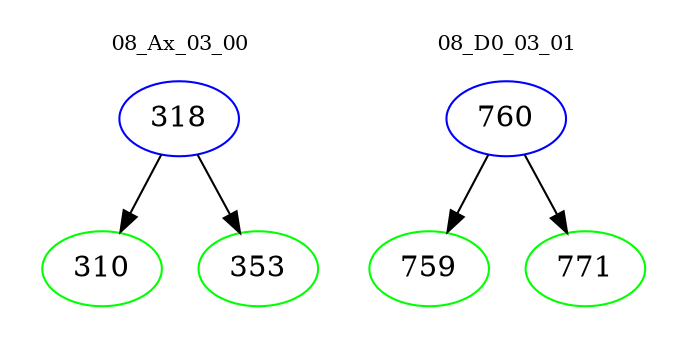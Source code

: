 digraph{
subgraph cluster_0 {
color = white
label = "08_Ax_03_00";
fontsize=10;
T0_318 [label="318", color="blue"]
T0_318 -> T0_310 [color="black"]
T0_310 [label="310", color="green"]
T0_318 -> T0_353 [color="black"]
T0_353 [label="353", color="green"]
}
subgraph cluster_1 {
color = white
label = "08_D0_03_01";
fontsize=10;
T1_760 [label="760", color="blue"]
T1_760 -> T1_759 [color="black"]
T1_759 [label="759", color="green"]
T1_760 -> T1_771 [color="black"]
T1_771 [label="771", color="green"]
}
}
